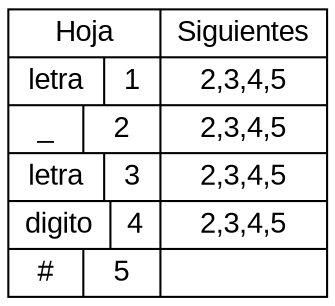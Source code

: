 digraph G { 

nodesep=0.8;

ranksep=0.5;

node [fontname="Arial"]; 
node_A [shape=record  label=
" {Hoja |{letra|1}|{_|2}|{letra|3}|{digito|4}|{#|5}}|{Siguientes|2,3,4,5|2,3,4,5|2,3,4,5|2,3,4,5|} "]; 

}

